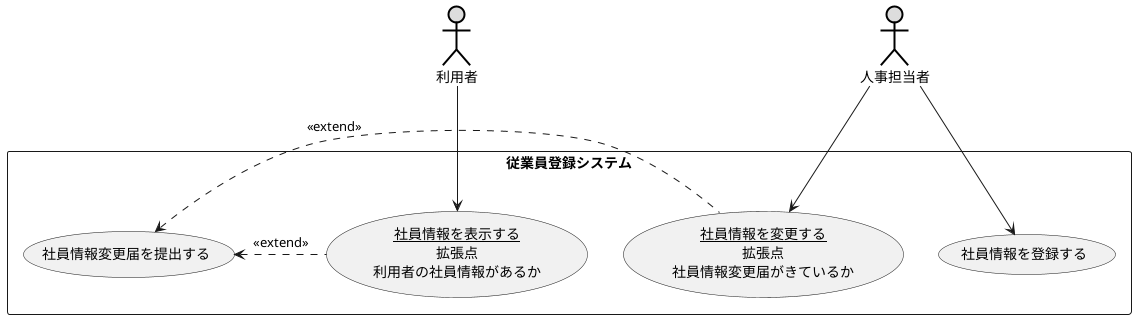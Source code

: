 @startuml ユースケース図
' left to right direction
actor 利用者#DDDDDD;line:black;line.bold;
actor 人事担当者#DDDDDD;line:black;line.bold; 
rectangle 従業員登録システム{
usecase 社員情報を登録する
usecase (<u>社員情報を表示する</u>\n拡張点\n利用者の社員情報があるか)as in
usecase 社員情報変更届を提出する
usecase (<u>社員情報を変更する</u>\n拡張点\n社員情報変更届がきているか)as int
}
人事担当者 -->社員情報を登録する 
利用者 -->in
社員情報変更届を提出する <. in :<< extend>>
社員情報変更届を提出する <.int :<< extend >>
人事担当者 --> int
@enduml